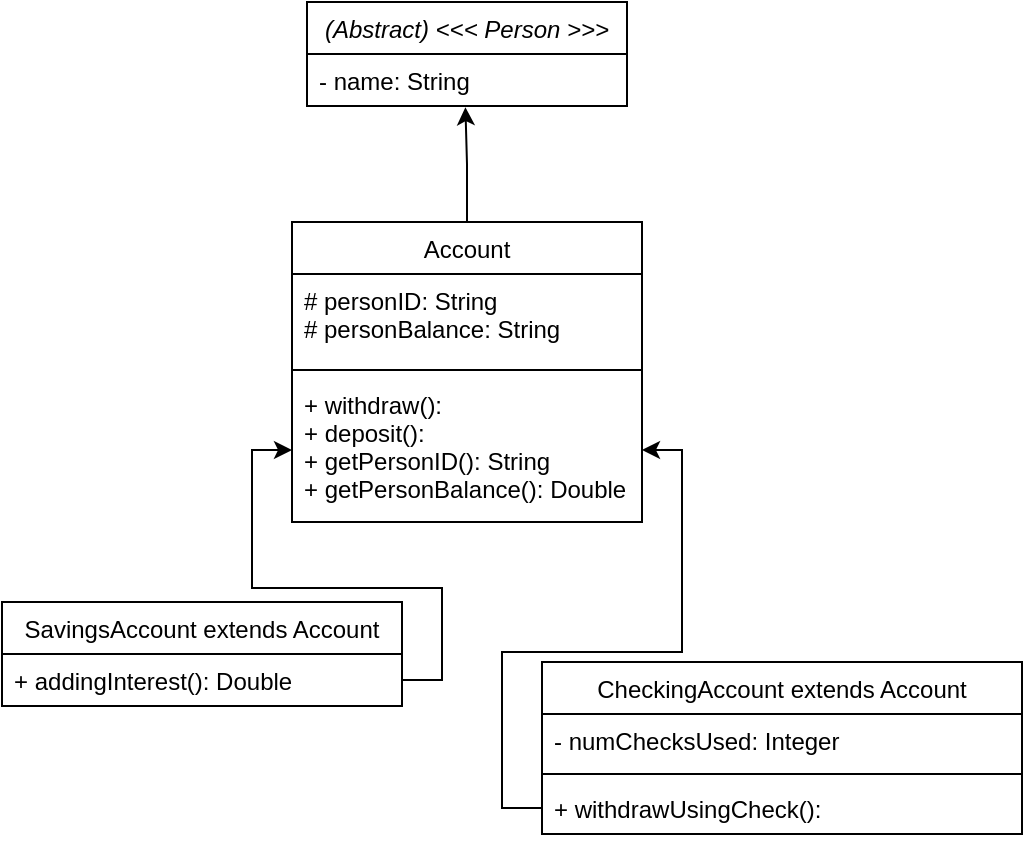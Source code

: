 <mxfile version="20.6.0" type="github">
  <diagram name="Page-1" id="c4acf3e9-155e-7222-9cf6-157b1a14988f">
    <mxGraphModel dx="757" dy="471" grid="1" gridSize="10" guides="1" tooltips="1" connect="1" arrows="1" fold="1" page="1" pageScale="1" pageWidth="850" pageHeight="1100" background="none" math="0" shadow="0">
      <root>
        <mxCell id="0" />
        <mxCell id="1" parent="0" />
        <mxCell id="W_SBdadc4COz4f7FsC8Q-25" value="" style="edgeStyle=orthogonalEdgeStyle;rounded=0;orthogonalLoop=1;jettySize=auto;html=1;entryX=0.495;entryY=1.023;entryDx=0;entryDy=0;entryPerimeter=0;" edge="1" parent="1" source="W_SBdadc4COz4f7FsC8Q-3" target="W_SBdadc4COz4f7FsC8Q-22">
          <mxGeometry relative="1" as="geometry" />
        </mxCell>
        <mxCell id="W_SBdadc4COz4f7FsC8Q-3" value="Account" style="swimlane;fontStyle=0;align=center;verticalAlign=top;childLayout=stackLayout;horizontal=1;startSize=26;horizontalStack=0;resizeParent=1;resizeParentMax=0;resizeLast=0;collapsible=1;marginBottom=0;" vertex="1" parent="1">
          <mxGeometry x="345" y="230" width="175" height="150" as="geometry" />
        </mxCell>
        <mxCell id="W_SBdadc4COz4f7FsC8Q-4" value="# personID: String&#xa;# personBalance: String" style="text;strokeColor=none;fillColor=none;align=left;verticalAlign=top;spacingLeft=4;spacingRight=4;overflow=hidden;rotatable=0;points=[[0,0.5],[1,0.5]];portConstraint=eastwest;spacingBottom=0;" vertex="1" parent="W_SBdadc4COz4f7FsC8Q-3">
          <mxGeometry y="26" width="175" height="44" as="geometry" />
        </mxCell>
        <mxCell id="W_SBdadc4COz4f7FsC8Q-5" value="" style="line;strokeWidth=1;fillColor=none;align=left;verticalAlign=middle;spacingTop=-1;spacingLeft=3;spacingRight=3;rotatable=0;labelPosition=right;points=[];portConstraint=eastwest;strokeColor=inherit;" vertex="1" parent="W_SBdadc4COz4f7FsC8Q-3">
          <mxGeometry y="70" width="175" height="8" as="geometry" />
        </mxCell>
        <mxCell id="W_SBdadc4COz4f7FsC8Q-6" value="+ withdraw():&#xa;+ deposit():&#xa;+ getPersonID(): String&#xa;+ getPersonBalance(): Double" style="text;strokeColor=none;fillColor=none;align=left;verticalAlign=top;spacingLeft=4;spacingRight=4;overflow=hidden;rotatable=0;points=[[0,0.5],[1,0.5]];portConstraint=eastwest;spacingTop=0;spacing=2;" vertex="1" parent="W_SBdadc4COz4f7FsC8Q-3">
          <mxGeometry y="78" width="175" height="72" as="geometry" />
        </mxCell>
        <mxCell id="W_SBdadc4COz4f7FsC8Q-7" value="SavingsAccount extends Account" style="swimlane;fontStyle=0;childLayout=stackLayout;horizontal=1;startSize=26;fillColor=none;horizontalStack=0;resizeParent=1;resizeParentMax=0;resizeLast=0;collapsible=1;marginBottom=0;" vertex="1" parent="1">
          <mxGeometry x="200" y="420" width="200" height="52" as="geometry" />
        </mxCell>
        <mxCell id="W_SBdadc4COz4f7FsC8Q-9" value="+ addingInterest(): Double" style="text;strokeColor=none;fillColor=none;align=left;verticalAlign=top;spacingLeft=4;spacingRight=4;overflow=hidden;rotatable=0;points=[[0,0.5],[1,0.5]];portConstraint=eastwest;" vertex="1" parent="W_SBdadc4COz4f7FsC8Q-7">
          <mxGeometry y="26" width="200" height="26" as="geometry" />
        </mxCell>
        <mxCell id="W_SBdadc4COz4f7FsC8Q-11" value="CheckingAccount extends Account" style="swimlane;fontStyle=0;childLayout=stackLayout;horizontal=1;startSize=26;fillColor=none;horizontalStack=0;resizeParent=1;resizeParentMax=0;resizeLast=0;collapsible=1;marginBottom=0;labelBorderColor=none;labelBackgroundColor=none;" vertex="1" parent="1">
          <mxGeometry x="470" y="450" width="240" height="86" as="geometry" />
        </mxCell>
        <mxCell id="W_SBdadc4COz4f7FsC8Q-12" value="- numChecksUsed: Integer" style="text;strokeColor=none;fillColor=none;align=left;verticalAlign=top;spacingLeft=4;spacingRight=4;overflow=hidden;rotatable=0;points=[[0,0.5],[1,0.5]];portConstraint=eastwest;" vertex="1" parent="W_SBdadc4COz4f7FsC8Q-11">
          <mxGeometry y="26" width="240" height="26" as="geometry" />
        </mxCell>
        <mxCell id="W_SBdadc4COz4f7FsC8Q-20" value="" style="line;strokeWidth=1;fillColor=none;align=left;verticalAlign=middle;spacingTop=-1;spacingLeft=3;spacingRight=3;rotatable=0;labelPosition=right;points=[];portConstraint=eastwest;strokeColor=inherit;labelBackgroundColor=none;labelBorderColor=none;" vertex="1" parent="W_SBdadc4COz4f7FsC8Q-11">
          <mxGeometry y="52" width="240" height="8" as="geometry" />
        </mxCell>
        <mxCell id="W_SBdadc4COz4f7FsC8Q-14" value="+ withdrawUsingCheck(): " style="text;strokeColor=none;fillColor=none;align=left;verticalAlign=top;spacingLeft=4;spacingRight=4;overflow=hidden;rotatable=0;points=[[0,0.5],[1,0.5]];portConstraint=eastwest;" vertex="1" parent="W_SBdadc4COz4f7FsC8Q-11">
          <mxGeometry y="60" width="240" height="26" as="geometry" />
        </mxCell>
        <mxCell id="W_SBdadc4COz4f7FsC8Q-18" value="" style="edgeStyle=orthogonalEdgeStyle;rounded=0;orthogonalLoop=1;jettySize=auto;html=1;" edge="1" parent="1" source="W_SBdadc4COz4f7FsC8Q-9" target="W_SBdadc4COz4f7FsC8Q-6">
          <mxGeometry relative="1" as="geometry" />
        </mxCell>
        <mxCell id="W_SBdadc4COz4f7FsC8Q-19" value="" style="edgeStyle=orthogonalEdgeStyle;rounded=0;orthogonalLoop=1;jettySize=auto;html=1;" edge="1" parent="1" source="W_SBdadc4COz4f7FsC8Q-14" target="W_SBdadc4COz4f7FsC8Q-6">
          <mxGeometry relative="1" as="geometry" />
        </mxCell>
        <mxCell id="W_SBdadc4COz4f7FsC8Q-21" value="(Abstract) &lt;&lt;&lt; Person &gt;&gt;&gt;" style="swimlane;fontStyle=2;align=center;verticalAlign=top;childLayout=stackLayout;horizontal=1;startSize=26;horizontalStack=0;resizeParent=1;resizeParentMax=0;resizeLast=0;collapsible=1;marginBottom=0;labelBackgroundColor=none;labelBorderColor=none;" vertex="1" parent="1">
          <mxGeometry x="352.5" y="120" width="160" height="52" as="geometry">
            <mxRectangle x="352.5" y="120" width="130" height="30" as="alternateBounds" />
          </mxGeometry>
        </mxCell>
        <mxCell id="W_SBdadc4COz4f7FsC8Q-22" value="- name: String&#xa;" style="text;strokeColor=none;fillColor=none;align=left;verticalAlign=top;spacingLeft=4;spacingRight=4;overflow=hidden;rotatable=0;points=[[0,0.5],[1,0.5]];portConstraint=eastwest;labelBackgroundColor=none;labelBorderColor=none;" vertex="1" parent="W_SBdadc4COz4f7FsC8Q-21">
          <mxGeometry y="26" width="160" height="26" as="geometry" />
        </mxCell>
      </root>
    </mxGraphModel>
  </diagram>
</mxfile>
